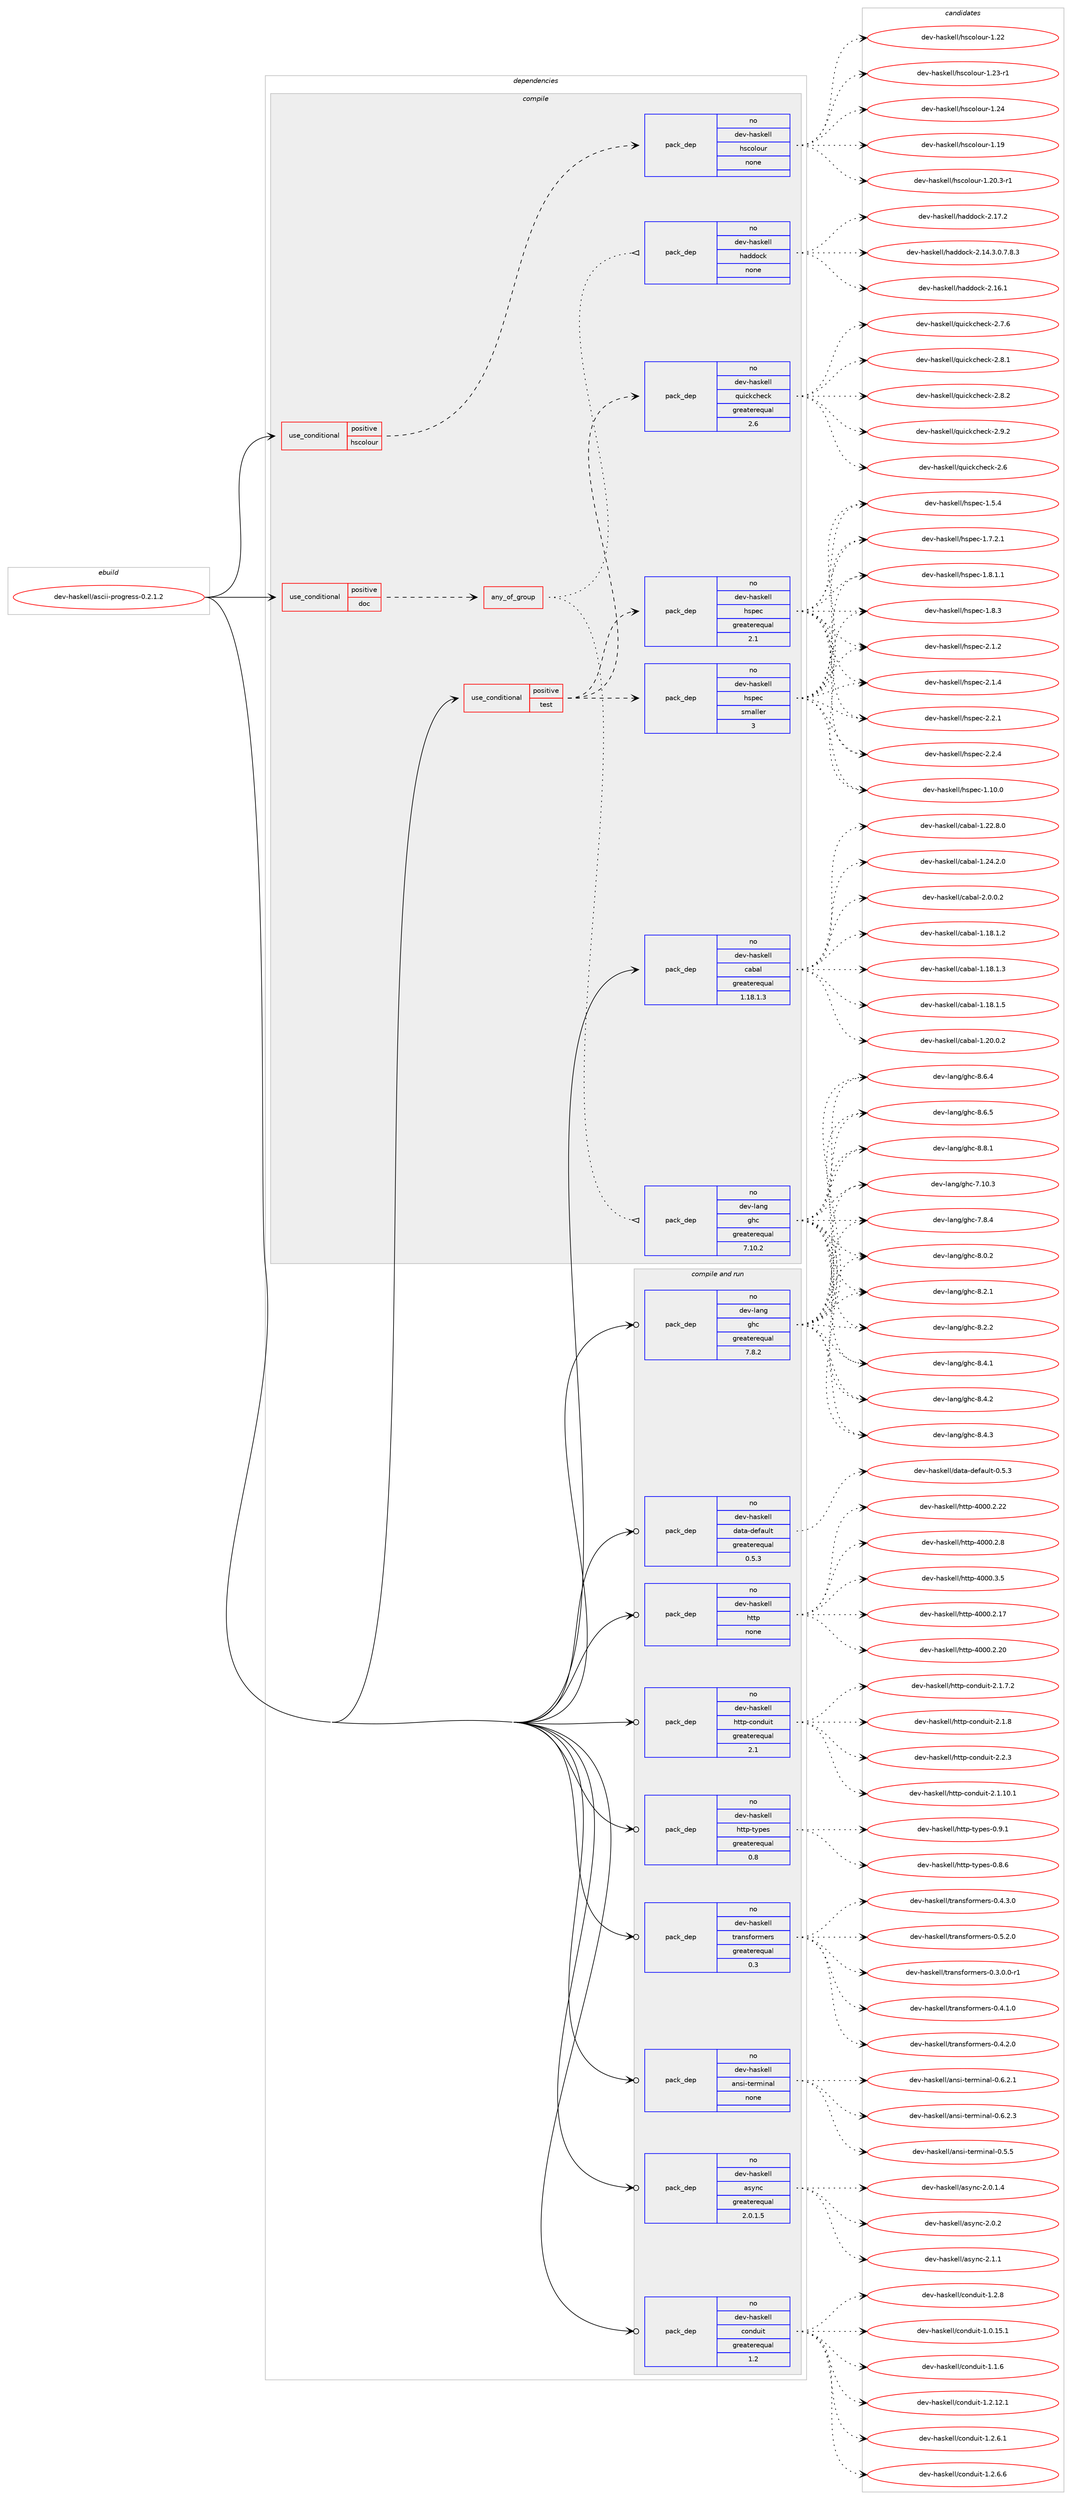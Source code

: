 digraph prolog {

# *************
# Graph options
# *************

newrank=true;
concentrate=true;
compound=true;
graph [rankdir=LR,fontname=Helvetica,fontsize=10,ranksep=1.5];#, ranksep=2.5, nodesep=0.2];
edge  [arrowhead=vee];
node  [fontname=Helvetica,fontsize=10];

# **********
# The ebuild
# **********

subgraph cluster_leftcol {
color=gray;
rank=same;
label=<<i>ebuild</i>>;
id [label="dev-haskell/ascii-progress-0.2.1.2", color=red, width=4, href="../dev-haskell/ascii-progress-0.2.1.2.svg"];
}

# ****************
# The dependencies
# ****************

subgraph cluster_midcol {
color=gray;
label=<<i>dependencies</i>>;
subgraph cluster_compile {
fillcolor="#eeeeee";
style=filled;
label=<<i>compile</i>>;
subgraph cond124708 {
dependency526178 [label=<<TABLE BORDER="0" CELLBORDER="1" CELLSPACING="0" CELLPADDING="4"><TR><TD ROWSPAN="3" CELLPADDING="10">use_conditional</TD></TR><TR><TD>positive</TD></TR><TR><TD>doc</TD></TR></TABLE>>, shape=none, color=red];
subgraph any9470 {
dependency526179 [label=<<TABLE BORDER="0" CELLBORDER="1" CELLSPACING="0" CELLPADDING="4"><TR><TD CELLPADDING="10">any_of_group</TD></TR></TABLE>>, shape=none, color=red];subgraph pack391643 {
dependency526180 [label=<<TABLE BORDER="0" CELLBORDER="1" CELLSPACING="0" CELLPADDING="4" WIDTH="220"><TR><TD ROWSPAN="6" CELLPADDING="30">pack_dep</TD></TR><TR><TD WIDTH="110">no</TD></TR><TR><TD>dev-haskell</TD></TR><TR><TD>haddock</TD></TR><TR><TD>none</TD></TR><TR><TD></TD></TR></TABLE>>, shape=none, color=blue];
}
dependency526179:e -> dependency526180:w [weight=20,style="dotted",arrowhead="oinv"];
subgraph pack391644 {
dependency526181 [label=<<TABLE BORDER="0" CELLBORDER="1" CELLSPACING="0" CELLPADDING="4" WIDTH="220"><TR><TD ROWSPAN="6" CELLPADDING="30">pack_dep</TD></TR><TR><TD WIDTH="110">no</TD></TR><TR><TD>dev-lang</TD></TR><TR><TD>ghc</TD></TR><TR><TD>greaterequal</TD></TR><TR><TD>7.10.2</TD></TR></TABLE>>, shape=none, color=blue];
}
dependency526179:e -> dependency526181:w [weight=20,style="dotted",arrowhead="oinv"];
}
dependency526178:e -> dependency526179:w [weight=20,style="dashed",arrowhead="vee"];
}
id:e -> dependency526178:w [weight=20,style="solid",arrowhead="vee"];
subgraph cond124709 {
dependency526182 [label=<<TABLE BORDER="0" CELLBORDER="1" CELLSPACING="0" CELLPADDING="4"><TR><TD ROWSPAN="3" CELLPADDING="10">use_conditional</TD></TR><TR><TD>positive</TD></TR><TR><TD>hscolour</TD></TR></TABLE>>, shape=none, color=red];
subgraph pack391645 {
dependency526183 [label=<<TABLE BORDER="0" CELLBORDER="1" CELLSPACING="0" CELLPADDING="4" WIDTH="220"><TR><TD ROWSPAN="6" CELLPADDING="30">pack_dep</TD></TR><TR><TD WIDTH="110">no</TD></TR><TR><TD>dev-haskell</TD></TR><TR><TD>hscolour</TD></TR><TR><TD>none</TD></TR><TR><TD></TD></TR></TABLE>>, shape=none, color=blue];
}
dependency526182:e -> dependency526183:w [weight=20,style="dashed",arrowhead="vee"];
}
id:e -> dependency526182:w [weight=20,style="solid",arrowhead="vee"];
subgraph cond124710 {
dependency526184 [label=<<TABLE BORDER="0" CELLBORDER="1" CELLSPACING="0" CELLPADDING="4"><TR><TD ROWSPAN="3" CELLPADDING="10">use_conditional</TD></TR><TR><TD>positive</TD></TR><TR><TD>test</TD></TR></TABLE>>, shape=none, color=red];
subgraph pack391646 {
dependency526185 [label=<<TABLE BORDER="0" CELLBORDER="1" CELLSPACING="0" CELLPADDING="4" WIDTH="220"><TR><TD ROWSPAN="6" CELLPADDING="30">pack_dep</TD></TR><TR><TD WIDTH="110">no</TD></TR><TR><TD>dev-haskell</TD></TR><TR><TD>hspec</TD></TR><TR><TD>greaterequal</TD></TR><TR><TD>2.1</TD></TR></TABLE>>, shape=none, color=blue];
}
dependency526184:e -> dependency526185:w [weight=20,style="dashed",arrowhead="vee"];
subgraph pack391647 {
dependency526186 [label=<<TABLE BORDER="0" CELLBORDER="1" CELLSPACING="0" CELLPADDING="4" WIDTH="220"><TR><TD ROWSPAN="6" CELLPADDING="30">pack_dep</TD></TR><TR><TD WIDTH="110">no</TD></TR><TR><TD>dev-haskell</TD></TR><TR><TD>hspec</TD></TR><TR><TD>smaller</TD></TR><TR><TD>3</TD></TR></TABLE>>, shape=none, color=blue];
}
dependency526184:e -> dependency526186:w [weight=20,style="dashed",arrowhead="vee"];
subgraph pack391648 {
dependency526187 [label=<<TABLE BORDER="0" CELLBORDER="1" CELLSPACING="0" CELLPADDING="4" WIDTH="220"><TR><TD ROWSPAN="6" CELLPADDING="30">pack_dep</TD></TR><TR><TD WIDTH="110">no</TD></TR><TR><TD>dev-haskell</TD></TR><TR><TD>quickcheck</TD></TR><TR><TD>greaterequal</TD></TR><TR><TD>2.6</TD></TR></TABLE>>, shape=none, color=blue];
}
dependency526184:e -> dependency526187:w [weight=20,style="dashed",arrowhead="vee"];
}
id:e -> dependency526184:w [weight=20,style="solid",arrowhead="vee"];
subgraph pack391649 {
dependency526188 [label=<<TABLE BORDER="0" CELLBORDER="1" CELLSPACING="0" CELLPADDING="4" WIDTH="220"><TR><TD ROWSPAN="6" CELLPADDING="30">pack_dep</TD></TR><TR><TD WIDTH="110">no</TD></TR><TR><TD>dev-haskell</TD></TR><TR><TD>cabal</TD></TR><TR><TD>greaterequal</TD></TR><TR><TD>1.18.1.3</TD></TR></TABLE>>, shape=none, color=blue];
}
id:e -> dependency526188:w [weight=20,style="solid",arrowhead="vee"];
}
subgraph cluster_compileandrun {
fillcolor="#eeeeee";
style=filled;
label=<<i>compile and run</i>>;
subgraph pack391650 {
dependency526189 [label=<<TABLE BORDER="0" CELLBORDER="1" CELLSPACING="0" CELLPADDING="4" WIDTH="220"><TR><TD ROWSPAN="6" CELLPADDING="30">pack_dep</TD></TR><TR><TD WIDTH="110">no</TD></TR><TR><TD>dev-haskell</TD></TR><TR><TD>ansi-terminal</TD></TR><TR><TD>none</TD></TR><TR><TD></TD></TR></TABLE>>, shape=none, color=blue];
}
id:e -> dependency526189:w [weight=20,style="solid",arrowhead="odotvee"];
subgraph pack391651 {
dependency526190 [label=<<TABLE BORDER="0" CELLBORDER="1" CELLSPACING="0" CELLPADDING="4" WIDTH="220"><TR><TD ROWSPAN="6" CELLPADDING="30">pack_dep</TD></TR><TR><TD WIDTH="110">no</TD></TR><TR><TD>dev-haskell</TD></TR><TR><TD>async</TD></TR><TR><TD>greaterequal</TD></TR><TR><TD>2.0.1.5</TD></TR></TABLE>>, shape=none, color=blue];
}
id:e -> dependency526190:w [weight=20,style="solid",arrowhead="odotvee"];
subgraph pack391652 {
dependency526191 [label=<<TABLE BORDER="0" CELLBORDER="1" CELLSPACING="0" CELLPADDING="4" WIDTH="220"><TR><TD ROWSPAN="6" CELLPADDING="30">pack_dep</TD></TR><TR><TD WIDTH="110">no</TD></TR><TR><TD>dev-haskell</TD></TR><TR><TD>conduit</TD></TR><TR><TD>greaterequal</TD></TR><TR><TD>1.2</TD></TR></TABLE>>, shape=none, color=blue];
}
id:e -> dependency526191:w [weight=20,style="solid",arrowhead="odotvee"];
subgraph pack391653 {
dependency526192 [label=<<TABLE BORDER="0" CELLBORDER="1" CELLSPACING="0" CELLPADDING="4" WIDTH="220"><TR><TD ROWSPAN="6" CELLPADDING="30">pack_dep</TD></TR><TR><TD WIDTH="110">no</TD></TR><TR><TD>dev-haskell</TD></TR><TR><TD>data-default</TD></TR><TR><TD>greaterequal</TD></TR><TR><TD>0.5.3</TD></TR></TABLE>>, shape=none, color=blue];
}
id:e -> dependency526192:w [weight=20,style="solid",arrowhead="odotvee"];
subgraph pack391654 {
dependency526193 [label=<<TABLE BORDER="0" CELLBORDER="1" CELLSPACING="0" CELLPADDING="4" WIDTH="220"><TR><TD ROWSPAN="6" CELLPADDING="30">pack_dep</TD></TR><TR><TD WIDTH="110">no</TD></TR><TR><TD>dev-haskell</TD></TR><TR><TD>http</TD></TR><TR><TD>none</TD></TR><TR><TD></TD></TR></TABLE>>, shape=none, color=blue];
}
id:e -> dependency526193:w [weight=20,style="solid",arrowhead="odotvee"];
subgraph pack391655 {
dependency526194 [label=<<TABLE BORDER="0" CELLBORDER="1" CELLSPACING="0" CELLPADDING="4" WIDTH="220"><TR><TD ROWSPAN="6" CELLPADDING="30">pack_dep</TD></TR><TR><TD WIDTH="110">no</TD></TR><TR><TD>dev-haskell</TD></TR><TR><TD>http-conduit</TD></TR><TR><TD>greaterequal</TD></TR><TR><TD>2.1</TD></TR></TABLE>>, shape=none, color=blue];
}
id:e -> dependency526194:w [weight=20,style="solid",arrowhead="odotvee"];
subgraph pack391656 {
dependency526195 [label=<<TABLE BORDER="0" CELLBORDER="1" CELLSPACING="0" CELLPADDING="4" WIDTH="220"><TR><TD ROWSPAN="6" CELLPADDING="30">pack_dep</TD></TR><TR><TD WIDTH="110">no</TD></TR><TR><TD>dev-haskell</TD></TR><TR><TD>http-types</TD></TR><TR><TD>greaterequal</TD></TR><TR><TD>0.8</TD></TR></TABLE>>, shape=none, color=blue];
}
id:e -> dependency526195:w [weight=20,style="solid",arrowhead="odotvee"];
subgraph pack391657 {
dependency526196 [label=<<TABLE BORDER="0" CELLBORDER="1" CELLSPACING="0" CELLPADDING="4" WIDTH="220"><TR><TD ROWSPAN="6" CELLPADDING="30">pack_dep</TD></TR><TR><TD WIDTH="110">no</TD></TR><TR><TD>dev-haskell</TD></TR><TR><TD>transformers</TD></TR><TR><TD>greaterequal</TD></TR><TR><TD>0.3</TD></TR></TABLE>>, shape=none, color=blue];
}
id:e -> dependency526196:w [weight=20,style="solid",arrowhead="odotvee"];
subgraph pack391658 {
dependency526197 [label=<<TABLE BORDER="0" CELLBORDER="1" CELLSPACING="0" CELLPADDING="4" WIDTH="220"><TR><TD ROWSPAN="6" CELLPADDING="30">pack_dep</TD></TR><TR><TD WIDTH="110">no</TD></TR><TR><TD>dev-lang</TD></TR><TR><TD>ghc</TD></TR><TR><TD>greaterequal</TD></TR><TR><TD>7.8.2</TD></TR></TABLE>>, shape=none, color=blue];
}
id:e -> dependency526197:w [weight=20,style="solid",arrowhead="odotvee"];
}
subgraph cluster_run {
fillcolor="#eeeeee";
style=filled;
label=<<i>run</i>>;
}
}

# **************
# The candidates
# **************

subgraph cluster_choices {
rank=same;
color=gray;
label=<<i>candidates</i>>;

subgraph choice391643 {
color=black;
nodesep=1;
choice1001011184510497115107101108108471049710010011199107455046495246514648465546564651 [label="dev-haskell/haddock-2.14.3.0.7.8.3", color=red, width=4,href="../dev-haskell/haddock-2.14.3.0.7.8.3.svg"];
choice100101118451049711510710110810847104971001001119910745504649544649 [label="dev-haskell/haddock-2.16.1", color=red, width=4,href="../dev-haskell/haddock-2.16.1.svg"];
choice100101118451049711510710110810847104971001001119910745504649554650 [label="dev-haskell/haddock-2.17.2", color=red, width=4,href="../dev-haskell/haddock-2.17.2.svg"];
dependency526180:e -> choice1001011184510497115107101108108471049710010011199107455046495246514648465546564651:w [style=dotted,weight="100"];
dependency526180:e -> choice100101118451049711510710110810847104971001001119910745504649544649:w [style=dotted,weight="100"];
dependency526180:e -> choice100101118451049711510710110810847104971001001119910745504649554650:w [style=dotted,weight="100"];
}
subgraph choice391644 {
color=black;
nodesep=1;
choice1001011184510897110103471031049945554649484651 [label="dev-lang/ghc-7.10.3", color=red, width=4,href="../dev-lang/ghc-7.10.3.svg"];
choice10010111845108971101034710310499455546564652 [label="dev-lang/ghc-7.8.4", color=red, width=4,href="../dev-lang/ghc-7.8.4.svg"];
choice10010111845108971101034710310499455646484650 [label="dev-lang/ghc-8.0.2", color=red, width=4,href="../dev-lang/ghc-8.0.2.svg"];
choice10010111845108971101034710310499455646504649 [label="dev-lang/ghc-8.2.1", color=red, width=4,href="../dev-lang/ghc-8.2.1.svg"];
choice10010111845108971101034710310499455646504650 [label="dev-lang/ghc-8.2.2", color=red, width=4,href="../dev-lang/ghc-8.2.2.svg"];
choice10010111845108971101034710310499455646524649 [label="dev-lang/ghc-8.4.1", color=red, width=4,href="../dev-lang/ghc-8.4.1.svg"];
choice10010111845108971101034710310499455646524650 [label="dev-lang/ghc-8.4.2", color=red, width=4,href="../dev-lang/ghc-8.4.2.svg"];
choice10010111845108971101034710310499455646524651 [label="dev-lang/ghc-8.4.3", color=red, width=4,href="../dev-lang/ghc-8.4.3.svg"];
choice10010111845108971101034710310499455646544652 [label="dev-lang/ghc-8.6.4", color=red, width=4,href="../dev-lang/ghc-8.6.4.svg"];
choice10010111845108971101034710310499455646544653 [label="dev-lang/ghc-8.6.5", color=red, width=4,href="../dev-lang/ghc-8.6.5.svg"];
choice10010111845108971101034710310499455646564649 [label="dev-lang/ghc-8.8.1", color=red, width=4,href="../dev-lang/ghc-8.8.1.svg"];
dependency526181:e -> choice1001011184510897110103471031049945554649484651:w [style=dotted,weight="100"];
dependency526181:e -> choice10010111845108971101034710310499455546564652:w [style=dotted,weight="100"];
dependency526181:e -> choice10010111845108971101034710310499455646484650:w [style=dotted,weight="100"];
dependency526181:e -> choice10010111845108971101034710310499455646504649:w [style=dotted,weight="100"];
dependency526181:e -> choice10010111845108971101034710310499455646504650:w [style=dotted,weight="100"];
dependency526181:e -> choice10010111845108971101034710310499455646524649:w [style=dotted,weight="100"];
dependency526181:e -> choice10010111845108971101034710310499455646524650:w [style=dotted,weight="100"];
dependency526181:e -> choice10010111845108971101034710310499455646524651:w [style=dotted,weight="100"];
dependency526181:e -> choice10010111845108971101034710310499455646544652:w [style=dotted,weight="100"];
dependency526181:e -> choice10010111845108971101034710310499455646544653:w [style=dotted,weight="100"];
dependency526181:e -> choice10010111845108971101034710310499455646564649:w [style=dotted,weight="100"];
}
subgraph choice391645 {
color=black;
nodesep=1;
choice100101118451049711510710110810847104115991111081111171144549464957 [label="dev-haskell/hscolour-1.19", color=red, width=4,href="../dev-haskell/hscolour-1.19.svg"];
choice10010111845104971151071011081084710411599111108111117114454946504846514511449 [label="dev-haskell/hscolour-1.20.3-r1", color=red, width=4,href="../dev-haskell/hscolour-1.20.3-r1.svg"];
choice100101118451049711510710110810847104115991111081111171144549465050 [label="dev-haskell/hscolour-1.22", color=red, width=4,href="../dev-haskell/hscolour-1.22.svg"];
choice1001011184510497115107101108108471041159911110811111711445494650514511449 [label="dev-haskell/hscolour-1.23-r1", color=red, width=4,href="../dev-haskell/hscolour-1.23-r1.svg"];
choice100101118451049711510710110810847104115991111081111171144549465052 [label="dev-haskell/hscolour-1.24", color=red, width=4,href="../dev-haskell/hscolour-1.24.svg"];
dependency526183:e -> choice100101118451049711510710110810847104115991111081111171144549464957:w [style=dotted,weight="100"];
dependency526183:e -> choice10010111845104971151071011081084710411599111108111117114454946504846514511449:w [style=dotted,weight="100"];
dependency526183:e -> choice100101118451049711510710110810847104115991111081111171144549465050:w [style=dotted,weight="100"];
dependency526183:e -> choice1001011184510497115107101108108471041159911110811111711445494650514511449:w [style=dotted,weight="100"];
dependency526183:e -> choice100101118451049711510710110810847104115991111081111171144549465052:w [style=dotted,weight="100"];
}
subgraph choice391646 {
color=black;
nodesep=1;
choice1001011184510497115107101108108471041151121019945494649484648 [label="dev-haskell/hspec-1.10.0", color=red, width=4,href="../dev-haskell/hspec-1.10.0.svg"];
choice10010111845104971151071011081084710411511210199454946534652 [label="dev-haskell/hspec-1.5.4", color=red, width=4,href="../dev-haskell/hspec-1.5.4.svg"];
choice100101118451049711510710110810847104115112101994549465546504649 [label="dev-haskell/hspec-1.7.2.1", color=red, width=4,href="../dev-haskell/hspec-1.7.2.1.svg"];
choice100101118451049711510710110810847104115112101994549465646494649 [label="dev-haskell/hspec-1.8.1.1", color=red, width=4,href="../dev-haskell/hspec-1.8.1.1.svg"];
choice10010111845104971151071011081084710411511210199454946564651 [label="dev-haskell/hspec-1.8.3", color=red, width=4,href="../dev-haskell/hspec-1.8.3.svg"];
choice10010111845104971151071011081084710411511210199455046494650 [label="dev-haskell/hspec-2.1.2", color=red, width=4,href="../dev-haskell/hspec-2.1.2.svg"];
choice10010111845104971151071011081084710411511210199455046494652 [label="dev-haskell/hspec-2.1.4", color=red, width=4,href="../dev-haskell/hspec-2.1.4.svg"];
choice10010111845104971151071011081084710411511210199455046504649 [label="dev-haskell/hspec-2.2.1", color=red, width=4,href="../dev-haskell/hspec-2.2.1.svg"];
choice10010111845104971151071011081084710411511210199455046504652 [label="dev-haskell/hspec-2.2.4", color=red, width=4,href="../dev-haskell/hspec-2.2.4.svg"];
dependency526185:e -> choice1001011184510497115107101108108471041151121019945494649484648:w [style=dotted,weight="100"];
dependency526185:e -> choice10010111845104971151071011081084710411511210199454946534652:w [style=dotted,weight="100"];
dependency526185:e -> choice100101118451049711510710110810847104115112101994549465546504649:w [style=dotted,weight="100"];
dependency526185:e -> choice100101118451049711510710110810847104115112101994549465646494649:w [style=dotted,weight="100"];
dependency526185:e -> choice10010111845104971151071011081084710411511210199454946564651:w [style=dotted,weight="100"];
dependency526185:e -> choice10010111845104971151071011081084710411511210199455046494650:w [style=dotted,weight="100"];
dependency526185:e -> choice10010111845104971151071011081084710411511210199455046494652:w [style=dotted,weight="100"];
dependency526185:e -> choice10010111845104971151071011081084710411511210199455046504649:w [style=dotted,weight="100"];
dependency526185:e -> choice10010111845104971151071011081084710411511210199455046504652:w [style=dotted,weight="100"];
}
subgraph choice391647 {
color=black;
nodesep=1;
choice1001011184510497115107101108108471041151121019945494649484648 [label="dev-haskell/hspec-1.10.0", color=red, width=4,href="../dev-haskell/hspec-1.10.0.svg"];
choice10010111845104971151071011081084710411511210199454946534652 [label="dev-haskell/hspec-1.5.4", color=red, width=4,href="../dev-haskell/hspec-1.5.4.svg"];
choice100101118451049711510710110810847104115112101994549465546504649 [label="dev-haskell/hspec-1.7.2.1", color=red, width=4,href="../dev-haskell/hspec-1.7.2.1.svg"];
choice100101118451049711510710110810847104115112101994549465646494649 [label="dev-haskell/hspec-1.8.1.1", color=red, width=4,href="../dev-haskell/hspec-1.8.1.1.svg"];
choice10010111845104971151071011081084710411511210199454946564651 [label="dev-haskell/hspec-1.8.3", color=red, width=4,href="../dev-haskell/hspec-1.8.3.svg"];
choice10010111845104971151071011081084710411511210199455046494650 [label="dev-haskell/hspec-2.1.2", color=red, width=4,href="../dev-haskell/hspec-2.1.2.svg"];
choice10010111845104971151071011081084710411511210199455046494652 [label="dev-haskell/hspec-2.1.4", color=red, width=4,href="../dev-haskell/hspec-2.1.4.svg"];
choice10010111845104971151071011081084710411511210199455046504649 [label="dev-haskell/hspec-2.2.1", color=red, width=4,href="../dev-haskell/hspec-2.2.1.svg"];
choice10010111845104971151071011081084710411511210199455046504652 [label="dev-haskell/hspec-2.2.4", color=red, width=4,href="../dev-haskell/hspec-2.2.4.svg"];
dependency526186:e -> choice1001011184510497115107101108108471041151121019945494649484648:w [style=dotted,weight="100"];
dependency526186:e -> choice10010111845104971151071011081084710411511210199454946534652:w [style=dotted,weight="100"];
dependency526186:e -> choice100101118451049711510710110810847104115112101994549465546504649:w [style=dotted,weight="100"];
dependency526186:e -> choice100101118451049711510710110810847104115112101994549465646494649:w [style=dotted,weight="100"];
dependency526186:e -> choice10010111845104971151071011081084710411511210199454946564651:w [style=dotted,weight="100"];
dependency526186:e -> choice10010111845104971151071011081084710411511210199455046494650:w [style=dotted,weight="100"];
dependency526186:e -> choice10010111845104971151071011081084710411511210199455046494652:w [style=dotted,weight="100"];
dependency526186:e -> choice10010111845104971151071011081084710411511210199455046504649:w [style=dotted,weight="100"];
dependency526186:e -> choice10010111845104971151071011081084710411511210199455046504652:w [style=dotted,weight="100"];
}
subgraph choice391648 {
color=black;
nodesep=1;
choice10010111845104971151071011081084711311710599107991041019910745504654 [label="dev-haskell/quickcheck-2.6", color=red, width=4,href="../dev-haskell/quickcheck-2.6.svg"];
choice100101118451049711510710110810847113117105991079910410199107455046554654 [label="dev-haskell/quickcheck-2.7.6", color=red, width=4,href="../dev-haskell/quickcheck-2.7.6.svg"];
choice100101118451049711510710110810847113117105991079910410199107455046564649 [label="dev-haskell/quickcheck-2.8.1", color=red, width=4,href="../dev-haskell/quickcheck-2.8.1.svg"];
choice100101118451049711510710110810847113117105991079910410199107455046564650 [label="dev-haskell/quickcheck-2.8.2", color=red, width=4,href="../dev-haskell/quickcheck-2.8.2.svg"];
choice100101118451049711510710110810847113117105991079910410199107455046574650 [label="dev-haskell/quickcheck-2.9.2", color=red, width=4,href="../dev-haskell/quickcheck-2.9.2.svg"];
dependency526187:e -> choice10010111845104971151071011081084711311710599107991041019910745504654:w [style=dotted,weight="100"];
dependency526187:e -> choice100101118451049711510710110810847113117105991079910410199107455046554654:w [style=dotted,weight="100"];
dependency526187:e -> choice100101118451049711510710110810847113117105991079910410199107455046564649:w [style=dotted,weight="100"];
dependency526187:e -> choice100101118451049711510710110810847113117105991079910410199107455046564650:w [style=dotted,weight="100"];
dependency526187:e -> choice100101118451049711510710110810847113117105991079910410199107455046574650:w [style=dotted,weight="100"];
}
subgraph choice391649 {
color=black;
nodesep=1;
choice10010111845104971151071011081084799979897108454946495646494650 [label="dev-haskell/cabal-1.18.1.2", color=red, width=4,href="../dev-haskell/cabal-1.18.1.2.svg"];
choice10010111845104971151071011081084799979897108454946495646494651 [label="dev-haskell/cabal-1.18.1.3", color=red, width=4,href="../dev-haskell/cabal-1.18.1.3.svg"];
choice10010111845104971151071011081084799979897108454946495646494653 [label="dev-haskell/cabal-1.18.1.5", color=red, width=4,href="../dev-haskell/cabal-1.18.1.5.svg"];
choice10010111845104971151071011081084799979897108454946504846484650 [label="dev-haskell/cabal-1.20.0.2", color=red, width=4,href="../dev-haskell/cabal-1.20.0.2.svg"];
choice10010111845104971151071011081084799979897108454946505046564648 [label="dev-haskell/cabal-1.22.8.0", color=red, width=4,href="../dev-haskell/cabal-1.22.8.0.svg"];
choice10010111845104971151071011081084799979897108454946505246504648 [label="dev-haskell/cabal-1.24.2.0", color=red, width=4,href="../dev-haskell/cabal-1.24.2.0.svg"];
choice100101118451049711510710110810847999798971084550464846484650 [label="dev-haskell/cabal-2.0.0.2", color=red, width=4,href="../dev-haskell/cabal-2.0.0.2.svg"];
dependency526188:e -> choice10010111845104971151071011081084799979897108454946495646494650:w [style=dotted,weight="100"];
dependency526188:e -> choice10010111845104971151071011081084799979897108454946495646494651:w [style=dotted,weight="100"];
dependency526188:e -> choice10010111845104971151071011081084799979897108454946495646494653:w [style=dotted,weight="100"];
dependency526188:e -> choice10010111845104971151071011081084799979897108454946504846484650:w [style=dotted,weight="100"];
dependency526188:e -> choice10010111845104971151071011081084799979897108454946505046564648:w [style=dotted,weight="100"];
dependency526188:e -> choice10010111845104971151071011081084799979897108454946505246504648:w [style=dotted,weight="100"];
dependency526188:e -> choice100101118451049711510710110810847999798971084550464846484650:w [style=dotted,weight="100"];
}
subgraph choice391650 {
color=black;
nodesep=1;
choice100101118451049711510710110810847971101151054511610111410910511097108454846534653 [label="dev-haskell/ansi-terminal-0.5.5", color=red, width=4,href="../dev-haskell/ansi-terminal-0.5.5.svg"];
choice1001011184510497115107101108108479711011510545116101114109105110971084548465446504649 [label="dev-haskell/ansi-terminal-0.6.2.1", color=red, width=4,href="../dev-haskell/ansi-terminal-0.6.2.1.svg"];
choice1001011184510497115107101108108479711011510545116101114109105110971084548465446504651 [label="dev-haskell/ansi-terminal-0.6.2.3", color=red, width=4,href="../dev-haskell/ansi-terminal-0.6.2.3.svg"];
dependency526189:e -> choice100101118451049711510710110810847971101151054511610111410910511097108454846534653:w [style=dotted,weight="100"];
dependency526189:e -> choice1001011184510497115107101108108479711011510545116101114109105110971084548465446504649:w [style=dotted,weight="100"];
dependency526189:e -> choice1001011184510497115107101108108479711011510545116101114109105110971084548465446504651:w [style=dotted,weight="100"];
}
subgraph choice391651 {
color=black;
nodesep=1;
choice10010111845104971151071011081084797115121110994550464846494652 [label="dev-haskell/async-2.0.1.4", color=red, width=4,href="../dev-haskell/async-2.0.1.4.svg"];
choice1001011184510497115107101108108479711512111099455046484650 [label="dev-haskell/async-2.0.2", color=red, width=4,href="../dev-haskell/async-2.0.2.svg"];
choice1001011184510497115107101108108479711512111099455046494649 [label="dev-haskell/async-2.1.1", color=red, width=4,href="../dev-haskell/async-2.1.1.svg"];
dependency526190:e -> choice10010111845104971151071011081084797115121110994550464846494652:w [style=dotted,weight="100"];
dependency526190:e -> choice1001011184510497115107101108108479711512111099455046484650:w [style=dotted,weight="100"];
dependency526190:e -> choice1001011184510497115107101108108479711512111099455046494649:w [style=dotted,weight="100"];
}
subgraph choice391652 {
color=black;
nodesep=1;
choice10010111845104971151071011081084799111110100117105116454946484649534649 [label="dev-haskell/conduit-1.0.15.1", color=red, width=4,href="../dev-haskell/conduit-1.0.15.1.svg"];
choice10010111845104971151071011081084799111110100117105116454946494654 [label="dev-haskell/conduit-1.1.6", color=red, width=4,href="../dev-haskell/conduit-1.1.6.svg"];
choice10010111845104971151071011081084799111110100117105116454946504649504649 [label="dev-haskell/conduit-1.2.12.1", color=red, width=4,href="../dev-haskell/conduit-1.2.12.1.svg"];
choice100101118451049711510710110810847991111101001171051164549465046544649 [label="dev-haskell/conduit-1.2.6.1", color=red, width=4,href="../dev-haskell/conduit-1.2.6.1.svg"];
choice100101118451049711510710110810847991111101001171051164549465046544654 [label="dev-haskell/conduit-1.2.6.6", color=red, width=4,href="../dev-haskell/conduit-1.2.6.6.svg"];
choice10010111845104971151071011081084799111110100117105116454946504656 [label="dev-haskell/conduit-1.2.8", color=red, width=4,href="../dev-haskell/conduit-1.2.8.svg"];
dependency526191:e -> choice10010111845104971151071011081084799111110100117105116454946484649534649:w [style=dotted,weight="100"];
dependency526191:e -> choice10010111845104971151071011081084799111110100117105116454946494654:w [style=dotted,weight="100"];
dependency526191:e -> choice10010111845104971151071011081084799111110100117105116454946504649504649:w [style=dotted,weight="100"];
dependency526191:e -> choice100101118451049711510710110810847991111101001171051164549465046544649:w [style=dotted,weight="100"];
dependency526191:e -> choice100101118451049711510710110810847991111101001171051164549465046544654:w [style=dotted,weight="100"];
dependency526191:e -> choice10010111845104971151071011081084799111110100117105116454946504656:w [style=dotted,weight="100"];
}
subgraph choice391653 {
color=black;
nodesep=1;
choice10010111845104971151071011081084710097116974510010110297117108116454846534651 [label="dev-haskell/data-default-0.5.3", color=red, width=4,href="../dev-haskell/data-default-0.5.3.svg"];
dependency526192:e -> choice10010111845104971151071011081084710097116974510010110297117108116454846534651:w [style=dotted,weight="100"];
}
subgraph choice391654 {
color=black;
nodesep=1;
choice10010111845104971151071011081084710411611611245524848484650464955 [label="dev-haskell/http-4000.2.17", color=red, width=4,href="../dev-haskell/http-4000.2.17.svg"];
choice10010111845104971151071011081084710411611611245524848484650465048 [label="dev-haskell/http-4000.2.20", color=red, width=4,href="../dev-haskell/http-4000.2.20.svg"];
choice10010111845104971151071011081084710411611611245524848484650465050 [label="dev-haskell/http-4000.2.22", color=red, width=4,href="../dev-haskell/http-4000.2.22.svg"];
choice100101118451049711510710110810847104116116112455248484846504656 [label="dev-haskell/http-4000.2.8", color=red, width=4,href="../dev-haskell/http-4000.2.8.svg"];
choice100101118451049711510710110810847104116116112455248484846514653 [label="dev-haskell/http-4000.3.5", color=red, width=4,href="../dev-haskell/http-4000.3.5.svg"];
dependency526193:e -> choice10010111845104971151071011081084710411611611245524848484650464955:w [style=dotted,weight="100"];
dependency526193:e -> choice10010111845104971151071011081084710411611611245524848484650465048:w [style=dotted,weight="100"];
dependency526193:e -> choice10010111845104971151071011081084710411611611245524848484650465050:w [style=dotted,weight="100"];
dependency526193:e -> choice100101118451049711510710110810847104116116112455248484846504656:w [style=dotted,weight="100"];
dependency526193:e -> choice100101118451049711510710110810847104116116112455248484846514653:w [style=dotted,weight="100"];
}
subgraph choice391655 {
color=black;
nodesep=1;
choice1001011184510497115107101108108471041161161124599111110100117105116455046494649484649 [label="dev-haskell/http-conduit-2.1.10.1", color=red, width=4,href="../dev-haskell/http-conduit-2.1.10.1.svg"];
choice10010111845104971151071011081084710411611611245991111101001171051164550464946554650 [label="dev-haskell/http-conduit-2.1.7.2", color=red, width=4,href="../dev-haskell/http-conduit-2.1.7.2.svg"];
choice1001011184510497115107101108108471041161161124599111110100117105116455046494656 [label="dev-haskell/http-conduit-2.1.8", color=red, width=4,href="../dev-haskell/http-conduit-2.1.8.svg"];
choice1001011184510497115107101108108471041161161124599111110100117105116455046504651 [label="dev-haskell/http-conduit-2.2.3", color=red, width=4,href="../dev-haskell/http-conduit-2.2.3.svg"];
dependency526194:e -> choice1001011184510497115107101108108471041161161124599111110100117105116455046494649484649:w [style=dotted,weight="100"];
dependency526194:e -> choice10010111845104971151071011081084710411611611245991111101001171051164550464946554650:w [style=dotted,weight="100"];
dependency526194:e -> choice1001011184510497115107101108108471041161161124599111110100117105116455046494656:w [style=dotted,weight="100"];
dependency526194:e -> choice1001011184510497115107101108108471041161161124599111110100117105116455046504651:w [style=dotted,weight="100"];
}
subgraph choice391656 {
color=black;
nodesep=1;
choice10010111845104971151071011081084710411611611245116121112101115454846564654 [label="dev-haskell/http-types-0.8.6", color=red, width=4,href="../dev-haskell/http-types-0.8.6.svg"];
choice10010111845104971151071011081084710411611611245116121112101115454846574649 [label="dev-haskell/http-types-0.9.1", color=red, width=4,href="../dev-haskell/http-types-0.9.1.svg"];
dependency526195:e -> choice10010111845104971151071011081084710411611611245116121112101115454846564654:w [style=dotted,weight="100"];
dependency526195:e -> choice10010111845104971151071011081084710411611611245116121112101115454846574649:w [style=dotted,weight="100"];
}
subgraph choice391657 {
color=black;
nodesep=1;
choice1001011184510497115107101108108471161149711011510211111410910111411545484651464846484511449 [label="dev-haskell/transformers-0.3.0.0-r1", color=red, width=4,href="../dev-haskell/transformers-0.3.0.0-r1.svg"];
choice100101118451049711510710110810847116114971101151021111141091011141154548465246494648 [label="dev-haskell/transformers-0.4.1.0", color=red, width=4,href="../dev-haskell/transformers-0.4.1.0.svg"];
choice100101118451049711510710110810847116114971101151021111141091011141154548465246504648 [label="dev-haskell/transformers-0.4.2.0", color=red, width=4,href="../dev-haskell/transformers-0.4.2.0.svg"];
choice100101118451049711510710110810847116114971101151021111141091011141154548465246514648 [label="dev-haskell/transformers-0.4.3.0", color=red, width=4,href="../dev-haskell/transformers-0.4.3.0.svg"];
choice100101118451049711510710110810847116114971101151021111141091011141154548465346504648 [label="dev-haskell/transformers-0.5.2.0", color=red, width=4,href="../dev-haskell/transformers-0.5.2.0.svg"];
dependency526196:e -> choice1001011184510497115107101108108471161149711011510211111410910111411545484651464846484511449:w [style=dotted,weight="100"];
dependency526196:e -> choice100101118451049711510710110810847116114971101151021111141091011141154548465246494648:w [style=dotted,weight="100"];
dependency526196:e -> choice100101118451049711510710110810847116114971101151021111141091011141154548465246504648:w [style=dotted,weight="100"];
dependency526196:e -> choice100101118451049711510710110810847116114971101151021111141091011141154548465246514648:w [style=dotted,weight="100"];
dependency526196:e -> choice100101118451049711510710110810847116114971101151021111141091011141154548465346504648:w [style=dotted,weight="100"];
}
subgraph choice391658 {
color=black;
nodesep=1;
choice1001011184510897110103471031049945554649484651 [label="dev-lang/ghc-7.10.3", color=red, width=4,href="../dev-lang/ghc-7.10.3.svg"];
choice10010111845108971101034710310499455546564652 [label="dev-lang/ghc-7.8.4", color=red, width=4,href="../dev-lang/ghc-7.8.4.svg"];
choice10010111845108971101034710310499455646484650 [label="dev-lang/ghc-8.0.2", color=red, width=4,href="../dev-lang/ghc-8.0.2.svg"];
choice10010111845108971101034710310499455646504649 [label="dev-lang/ghc-8.2.1", color=red, width=4,href="../dev-lang/ghc-8.2.1.svg"];
choice10010111845108971101034710310499455646504650 [label="dev-lang/ghc-8.2.2", color=red, width=4,href="../dev-lang/ghc-8.2.2.svg"];
choice10010111845108971101034710310499455646524649 [label="dev-lang/ghc-8.4.1", color=red, width=4,href="../dev-lang/ghc-8.4.1.svg"];
choice10010111845108971101034710310499455646524650 [label="dev-lang/ghc-8.4.2", color=red, width=4,href="../dev-lang/ghc-8.4.2.svg"];
choice10010111845108971101034710310499455646524651 [label="dev-lang/ghc-8.4.3", color=red, width=4,href="../dev-lang/ghc-8.4.3.svg"];
choice10010111845108971101034710310499455646544652 [label="dev-lang/ghc-8.6.4", color=red, width=4,href="../dev-lang/ghc-8.6.4.svg"];
choice10010111845108971101034710310499455646544653 [label="dev-lang/ghc-8.6.5", color=red, width=4,href="../dev-lang/ghc-8.6.5.svg"];
choice10010111845108971101034710310499455646564649 [label="dev-lang/ghc-8.8.1", color=red, width=4,href="../dev-lang/ghc-8.8.1.svg"];
dependency526197:e -> choice1001011184510897110103471031049945554649484651:w [style=dotted,weight="100"];
dependency526197:e -> choice10010111845108971101034710310499455546564652:w [style=dotted,weight="100"];
dependency526197:e -> choice10010111845108971101034710310499455646484650:w [style=dotted,weight="100"];
dependency526197:e -> choice10010111845108971101034710310499455646504649:w [style=dotted,weight="100"];
dependency526197:e -> choice10010111845108971101034710310499455646504650:w [style=dotted,weight="100"];
dependency526197:e -> choice10010111845108971101034710310499455646524649:w [style=dotted,weight="100"];
dependency526197:e -> choice10010111845108971101034710310499455646524650:w [style=dotted,weight="100"];
dependency526197:e -> choice10010111845108971101034710310499455646524651:w [style=dotted,weight="100"];
dependency526197:e -> choice10010111845108971101034710310499455646544652:w [style=dotted,weight="100"];
dependency526197:e -> choice10010111845108971101034710310499455646544653:w [style=dotted,weight="100"];
dependency526197:e -> choice10010111845108971101034710310499455646564649:w [style=dotted,weight="100"];
}
}

}
